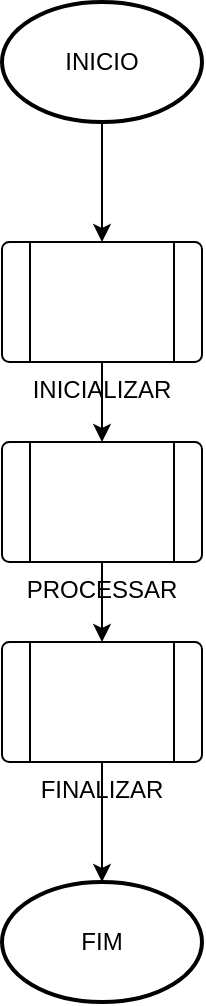 <mxfile version="25.0.3" pages="3">
  <diagram name="INICIO" id="QSqfLj0r9lLSeKXIZFz2">
    <mxGraphModel dx="1050" dy="607" grid="1" gridSize="10" guides="1" tooltips="1" connect="1" arrows="1" fold="1" page="1" pageScale="1" pageWidth="827" pageHeight="1169" math="0" shadow="0">
      <root>
        <mxCell id="0" />
        <mxCell id="1" parent="0" />
        <mxCell id="ox7Pd_0ZVN7DrNo74YWl-9" style="edgeStyle=orthogonalEdgeStyle;rounded=0;orthogonalLoop=1;jettySize=auto;html=1;exitX=0.5;exitY=1;exitDx=0;exitDy=0;exitPerimeter=0;entryX=0.5;entryY=0;entryDx=0;entryDy=0;" edge="1" parent="1" source="ox7Pd_0ZVN7DrNo74YWl-1" target="ox7Pd_0ZVN7DrNo74YWl-3">
          <mxGeometry relative="1" as="geometry" />
        </mxCell>
        <mxCell id="ox7Pd_0ZVN7DrNo74YWl-1" value="INICIO" style="strokeWidth=2;html=1;shape=mxgraph.flowchart.start_1;whiteSpace=wrap;" vertex="1" parent="1">
          <mxGeometry x="60" y="50" width="100" height="60" as="geometry" />
        </mxCell>
        <mxCell id="ox7Pd_0ZVN7DrNo74YWl-2" value="FIM" style="strokeWidth=2;html=1;shape=mxgraph.flowchart.start_1;whiteSpace=wrap;" vertex="1" parent="1">
          <mxGeometry x="60" y="490" width="100" height="60" as="geometry" />
        </mxCell>
        <mxCell id="ox7Pd_0ZVN7DrNo74YWl-6" style="edgeStyle=orthogonalEdgeStyle;rounded=0;orthogonalLoop=1;jettySize=auto;html=1;exitX=0.5;exitY=1;exitDx=0;exitDy=0;entryX=0.5;entryY=0;entryDx=0;entryDy=0;" edge="1" parent="1" source="ox7Pd_0ZVN7DrNo74YWl-3" target="ox7Pd_0ZVN7DrNo74YWl-4">
          <mxGeometry relative="1" as="geometry" />
        </mxCell>
        <mxCell id="ox7Pd_0ZVN7DrNo74YWl-3" value="INICIALIZAR" style="verticalLabelPosition=bottom;verticalAlign=top;html=1;shape=process;whiteSpace=wrap;rounded=1;size=0.14;arcSize=6;" vertex="1" parent="1">
          <mxGeometry x="60" y="170" width="100" height="60" as="geometry" />
        </mxCell>
        <mxCell id="ox7Pd_0ZVN7DrNo74YWl-7" style="edgeStyle=orthogonalEdgeStyle;rounded=0;orthogonalLoop=1;jettySize=auto;html=1;exitX=0.5;exitY=1;exitDx=0;exitDy=0;entryX=0.5;entryY=0;entryDx=0;entryDy=0;" edge="1" parent="1" source="ox7Pd_0ZVN7DrNo74YWl-4" target="ox7Pd_0ZVN7DrNo74YWl-5">
          <mxGeometry relative="1" as="geometry" />
        </mxCell>
        <mxCell id="ox7Pd_0ZVN7DrNo74YWl-4" value="PROCESSAR" style="verticalLabelPosition=bottom;verticalAlign=top;html=1;shape=process;whiteSpace=wrap;rounded=1;size=0.14;arcSize=6;" vertex="1" parent="1">
          <mxGeometry x="60" y="270" width="100" height="60" as="geometry" />
        </mxCell>
        <mxCell id="ox7Pd_0ZVN7DrNo74YWl-5" value="FINALIZAR" style="verticalLabelPosition=bottom;verticalAlign=top;html=1;shape=process;whiteSpace=wrap;rounded=1;size=0.14;arcSize=6;" vertex="1" parent="1">
          <mxGeometry x="60" y="370" width="100" height="60" as="geometry" />
        </mxCell>
        <mxCell id="ox7Pd_0ZVN7DrNo74YWl-8" style="edgeStyle=orthogonalEdgeStyle;rounded=0;orthogonalLoop=1;jettySize=auto;html=1;exitX=0.5;exitY=1;exitDx=0;exitDy=0;entryX=0.5;entryY=0;entryDx=0;entryDy=0;entryPerimeter=0;" edge="1" parent="1" source="ox7Pd_0ZVN7DrNo74YWl-5" target="ox7Pd_0ZVN7DrNo74YWl-2">
          <mxGeometry relative="1" as="geometry" />
        </mxCell>
      </root>
    </mxGraphModel>
  </diagram>
  <diagram id="2L03V23iICjIEpqKuV_A" name="INICIALIZAR">
    <mxGraphModel dx="1050" dy="607" grid="1" gridSize="10" guides="1" tooltips="1" connect="1" arrows="1" fold="1" page="1" pageScale="1" pageWidth="827" pageHeight="1169" math="0" shadow="0">
      <root>
        <mxCell id="0" />
        <mxCell id="1" parent="0" />
        <mxCell id="4DjjFToSUfk8hdh2NR9r-1" style="edgeStyle=orthogonalEdgeStyle;rounded=0;orthogonalLoop=1;jettySize=auto;html=1;exitX=0.5;exitY=1;exitDx=0;exitDy=0;exitPerimeter=0;" edge="1" parent="1" source="4DjjFToSUfk8hdh2NR9r-2" target="4DjjFToSUfk8hdh2NR9r-5">
          <mxGeometry relative="1" as="geometry" />
        </mxCell>
        <mxCell id="4DjjFToSUfk8hdh2NR9r-2" value="INICIALIZAR" style="strokeWidth=2;html=1;shape=mxgraph.flowchart.start_1;whiteSpace=wrap;" vertex="1" parent="1">
          <mxGeometry x="240" y="50" width="100" height="60" as="geometry" />
        </mxCell>
        <mxCell id="4DjjFToSUfk8hdh2NR9r-3" value="FIM" style="strokeWidth=2;html=1;shape=mxgraph.flowchart.start_1;whiteSpace=wrap;" vertex="1" parent="1">
          <mxGeometry x="240" y="490" width="100" height="60" as="geometry" />
        </mxCell>
        <mxCell id="4DjjFToSUfk8hdh2NR9r-4" value="NUM1&lt;div&gt;NUM2&lt;/div&gt;" style="html=1;strokeWidth=2;shape=manualInput;whiteSpace=wrap;rounded=1;size=26;arcSize=11;" vertex="1" parent="1">
          <mxGeometry x="230" y="330" width="100" height="60" as="geometry" />
        </mxCell>
        <mxCell id="4DjjFToSUfk8hdh2NR9r-5" value="NUM1&lt;div&gt;NUM2&lt;/div&gt;" style="shape=parallelogram;html=1;strokeWidth=2;perimeter=parallelogramPerimeter;whiteSpace=wrap;rounded=1;arcSize=12;size=0.23;" vertex="1" parent="1">
          <mxGeometry x="240" y="200" width="100" height="60" as="geometry" />
        </mxCell>
        <mxCell id="4DjjFToSUfk8hdh2NR9r-6" style="edgeStyle=orthogonalEdgeStyle;rounded=0;orthogonalLoop=1;jettySize=auto;html=1;exitX=0.5;exitY=1;exitDx=0;exitDy=0;entryX=0.607;entryY=0.118;entryDx=0;entryDy=0;entryPerimeter=0;" edge="1" parent="1" source="4DjjFToSUfk8hdh2NR9r-5" target="4DjjFToSUfk8hdh2NR9r-4">
          <mxGeometry relative="1" as="geometry" />
        </mxCell>
        <mxCell id="4DjjFToSUfk8hdh2NR9r-7" style="edgeStyle=orthogonalEdgeStyle;rounded=0;orthogonalLoop=1;jettySize=auto;html=1;exitX=0.5;exitY=1;exitDx=0;exitDy=0;entryX=0.4;entryY=-0.042;entryDx=0;entryDy=0;entryPerimeter=0;" edge="1" parent="1" source="4DjjFToSUfk8hdh2NR9r-4" target="4DjjFToSUfk8hdh2NR9r-3">
          <mxGeometry relative="1" as="geometry" />
        </mxCell>
      </root>
    </mxGraphModel>
  </diagram>
  <diagram id="ra_tza01eUEpOiBKGoTj" name="PROCESSAR">
    <mxGraphModel dx="1050" dy="607" grid="1" gridSize="10" guides="1" tooltips="1" connect="1" arrows="1" fold="1" page="1" pageScale="1" pageWidth="827" pageHeight="1169" math="0" shadow="0">
      <root>
        <mxCell id="0" />
        <mxCell id="1" parent="0" />
        <mxCell id="57crMHdtPmJ2WBZbyjDW-1" value="PROCESSAR" style="strokeWidth=2;html=1;shape=mxgraph.flowchart.start_1;whiteSpace=wrap;" vertex="1" parent="1">
          <mxGeometry x="20" y="30" width="100" height="60" as="geometry" />
        </mxCell>
        <mxCell id="57crMHdtPmJ2WBZbyjDW-2" value="FIM" style="strokeWidth=2;html=1;shape=mxgraph.flowchart.start_1;whiteSpace=wrap;" vertex="1" parent="1">
          <mxGeometry x="20" y="520" width="100" height="60" as="geometry" />
        </mxCell>
        <mxCell id="57crMHdtPmJ2WBZbyjDW-17" style="edgeStyle=orthogonalEdgeStyle;rounded=0;orthogonalLoop=1;jettySize=auto;html=1;exitX=0.5;exitY=1;exitDx=0;exitDy=0;exitPerimeter=0;entryX=0.5;entryY=0;entryDx=0;entryDy=0;" edge="1" parent="1" source="57crMHdtPmJ2WBZbyjDW-3" target="57crMHdtPmJ2WBZbyjDW-6">
          <mxGeometry relative="1" as="geometry" />
        </mxCell>
        <mxCell id="57crMHdtPmJ2WBZbyjDW-3" value="NUM1&lt;div&gt;NUM2&lt;/div&gt;" style="strokeWidth=2;html=1;shape=mxgraph.flowchart.display;whiteSpace=wrap;" vertex="1" parent="1">
          <mxGeometry x="20" y="120" width="100" height="60" as="geometry" />
        </mxCell>
        <mxCell id="57crMHdtPmJ2WBZbyjDW-4" value="RESULTADO = (NUM1 - NUM2)" style="rounded=1;whiteSpace=wrap;html=1;absoluteArcSize=1;arcSize=14;strokeWidth=2;" vertex="1" parent="1">
          <mxGeometry x="310" y="140" width="100" height="50" as="geometry" />
        </mxCell>
        <mxCell id="57crMHdtPmJ2WBZbyjDW-5" value="RES" style="strokeWidth=2;html=1;shape=mxgraph.flowchart.display;whiteSpace=wrap;" vertex="1" parent="1">
          <mxGeometry x="310" y="220" width="100" height="60" as="geometry" />
        </mxCell>
        <mxCell id="57crMHdtPmJ2WBZbyjDW-18" style="edgeStyle=orthogonalEdgeStyle;rounded=0;orthogonalLoop=1;jettySize=auto;html=1;exitX=0.5;exitY=1;exitDx=0;exitDy=0;" edge="1" parent="1" source="57crMHdtPmJ2WBZbyjDW-6">
          <mxGeometry relative="1" as="geometry">
            <mxPoint x="70" y="250" as="targetPoint" />
          </mxGeometry>
        </mxCell>
        <mxCell id="57crMHdtPmJ2WBZbyjDW-6" value="SOMA" style="verticalLabelPosition=bottom;verticalAlign=top;html=1;shape=process;whiteSpace=wrap;rounded=1;size=0.14;arcSize=6;" vertex="1" parent="1">
          <mxGeometry x="20" y="200" width="100" height="30" as="geometry" />
        </mxCell>
        <mxCell id="57crMHdtPmJ2WBZbyjDW-19" style="edgeStyle=orthogonalEdgeStyle;rounded=0;orthogonalLoop=1;jettySize=auto;html=1;exitX=0.5;exitY=1;exitDx=0;exitDy=0;entryX=0.5;entryY=0;entryDx=0;entryDy=0;" edge="1" parent="1" source="57crMHdtPmJ2WBZbyjDW-7" target="57crMHdtPmJ2WBZbyjDW-8">
          <mxGeometry relative="1" as="geometry" />
        </mxCell>
        <mxCell id="57crMHdtPmJ2WBZbyjDW-7" value="SUBTRACAO" style="verticalLabelPosition=bottom;verticalAlign=top;html=1;shape=process;whiteSpace=wrap;rounded=1;size=0.14;arcSize=6;" vertex="1" parent="1">
          <mxGeometry x="20" y="260" width="100" height="30" as="geometry" />
        </mxCell>
        <mxCell id="57crMHdtPmJ2WBZbyjDW-20" style="edgeStyle=orthogonalEdgeStyle;rounded=0;orthogonalLoop=1;jettySize=auto;html=1;exitX=0.5;exitY=1;exitDx=0;exitDy=0;entryX=0.5;entryY=0;entryDx=0;entryDy=0;" edge="1" parent="1" source="57crMHdtPmJ2WBZbyjDW-8" target="57crMHdtPmJ2WBZbyjDW-9">
          <mxGeometry relative="1" as="geometry" />
        </mxCell>
        <mxCell id="57crMHdtPmJ2WBZbyjDW-8" value="MULTIPLICACAO" style="verticalLabelPosition=bottom;verticalAlign=top;html=1;shape=process;whiteSpace=wrap;rounded=1;size=0.14;arcSize=6;" vertex="1" parent="1">
          <mxGeometry x="20" y="320" width="100" height="30" as="geometry" />
        </mxCell>
        <mxCell id="57crMHdtPmJ2WBZbyjDW-21" style="edgeStyle=orthogonalEdgeStyle;rounded=0;orthogonalLoop=1;jettySize=auto;html=1;exitX=0.5;exitY=1;exitDx=0;exitDy=0;entryX=0.5;entryY=0;entryDx=0;entryDy=0;" edge="1" parent="1" source="57crMHdtPmJ2WBZbyjDW-9" target="57crMHdtPmJ2WBZbyjDW-10">
          <mxGeometry relative="1" as="geometry" />
        </mxCell>
        <mxCell id="57crMHdtPmJ2WBZbyjDW-9" value="DIVISAO" style="verticalLabelPosition=bottom;verticalAlign=top;html=1;shape=process;whiteSpace=wrap;rounded=1;size=0.14;arcSize=6;" vertex="1" parent="1">
          <mxGeometry x="20" y="390" width="100" height="30" as="geometry" />
        </mxCell>
        <mxCell id="57crMHdtPmJ2WBZbyjDW-10" value="MEDIA" style="verticalLabelPosition=bottom;verticalAlign=top;html=1;shape=process;whiteSpace=wrap;rounded=1;size=0.14;arcSize=6;" vertex="1" parent="1">
          <mxGeometry x="20" y="460" width="100" height="30" as="geometry" />
        </mxCell>
        <mxCell id="57crMHdtPmJ2WBZbyjDW-11" value="SUBTRAIR" style="strokeWidth=2;html=1;shape=mxgraph.flowchart.start_1;whiteSpace=wrap;" vertex="1" parent="1">
          <mxGeometry x="314" y="40" width="100" height="60" as="geometry" />
        </mxCell>
        <mxCell id="57crMHdtPmJ2WBZbyjDW-12" value="FIM" style="strokeWidth=2;html=1;shape=mxgraph.flowchart.start_1;whiteSpace=wrap;" vertex="1" parent="1">
          <mxGeometry x="314" y="320" width="100" height="60" as="geometry" />
        </mxCell>
        <mxCell id="57crMHdtPmJ2WBZbyjDW-13" style="edgeStyle=orthogonalEdgeStyle;rounded=0;orthogonalLoop=1;jettySize=auto;html=1;exitX=0.5;exitY=1;exitDx=0;exitDy=0;exitPerimeter=0;entryX=0.579;entryY=-0.048;entryDx=0;entryDy=0;entryPerimeter=0;" edge="1" parent="1" source="57crMHdtPmJ2WBZbyjDW-11" target="57crMHdtPmJ2WBZbyjDW-4">
          <mxGeometry relative="1" as="geometry" />
        </mxCell>
        <mxCell id="57crMHdtPmJ2WBZbyjDW-14" style="edgeStyle=orthogonalEdgeStyle;rounded=0;orthogonalLoop=1;jettySize=auto;html=1;exitX=0.5;exitY=1;exitDx=0;exitDy=0;entryX=0.5;entryY=0;entryDx=0;entryDy=0;entryPerimeter=0;" edge="1" parent="1" source="57crMHdtPmJ2WBZbyjDW-4" target="57crMHdtPmJ2WBZbyjDW-5">
          <mxGeometry relative="1" as="geometry" />
        </mxCell>
        <mxCell id="57crMHdtPmJ2WBZbyjDW-15" style="edgeStyle=orthogonalEdgeStyle;rounded=0;orthogonalLoop=1;jettySize=auto;html=1;exitX=0.5;exitY=1;exitDx=0;exitDy=0;exitPerimeter=0;entryX=0.421;entryY=-0.018;entryDx=0;entryDy=0;entryPerimeter=0;" edge="1" parent="1" source="57crMHdtPmJ2WBZbyjDW-5" target="57crMHdtPmJ2WBZbyjDW-12">
          <mxGeometry relative="1" as="geometry" />
        </mxCell>
        <mxCell id="57crMHdtPmJ2WBZbyjDW-16" style="edgeStyle=orthogonalEdgeStyle;rounded=0;orthogonalLoop=1;jettySize=auto;html=1;exitX=0.5;exitY=1;exitDx=0;exitDy=0;exitPerimeter=0;entryX=0.5;entryY=0;entryDx=0;entryDy=0;entryPerimeter=0;" edge="1" parent="1" source="57crMHdtPmJ2WBZbyjDW-1" target="57crMHdtPmJ2WBZbyjDW-3">
          <mxGeometry relative="1" as="geometry" />
        </mxCell>
        <mxCell id="57crMHdtPmJ2WBZbyjDW-22" style="edgeStyle=orthogonalEdgeStyle;rounded=0;orthogonalLoop=1;jettySize=auto;html=1;exitX=0.5;exitY=1;exitDx=0;exitDy=0;entryX=0.5;entryY=0;entryDx=0;entryDy=0;entryPerimeter=0;" edge="1" parent="1" source="57crMHdtPmJ2WBZbyjDW-10" target="57crMHdtPmJ2WBZbyjDW-2">
          <mxGeometry relative="1" as="geometry" />
        </mxCell>
        <mxCell id="57crMHdtPmJ2WBZbyjDW-29" value="RESULTADO = (NUM1 * NUM2)" style="rounded=1;whiteSpace=wrap;html=1;absoluteArcSize=1;arcSize=14;strokeWidth=2;" vertex="1" parent="1">
          <mxGeometry x="440" y="140" width="100" height="50" as="geometry" />
        </mxCell>
        <mxCell id="57crMHdtPmJ2WBZbyjDW-30" value="RES" style="strokeWidth=2;html=1;shape=mxgraph.flowchart.display;whiteSpace=wrap;" vertex="1" parent="1">
          <mxGeometry x="440" y="220" width="100" height="60" as="geometry" />
        </mxCell>
        <mxCell id="57crMHdtPmJ2WBZbyjDW-31" value="MULTIPLCAR" style="strokeWidth=2;html=1;shape=mxgraph.flowchart.start_1;whiteSpace=wrap;" vertex="1" parent="1">
          <mxGeometry x="444" y="40" width="100" height="60" as="geometry" />
        </mxCell>
        <mxCell id="57crMHdtPmJ2WBZbyjDW-32" value="FIM" style="strokeWidth=2;html=1;shape=mxgraph.flowchart.start_1;whiteSpace=wrap;" vertex="1" parent="1">
          <mxGeometry x="444" y="320" width="100" height="60" as="geometry" />
        </mxCell>
        <mxCell id="57crMHdtPmJ2WBZbyjDW-33" style="edgeStyle=orthogonalEdgeStyle;rounded=0;orthogonalLoop=1;jettySize=auto;html=1;exitX=0.5;exitY=1;exitDx=0;exitDy=0;exitPerimeter=0;entryX=0.579;entryY=-0.048;entryDx=0;entryDy=0;entryPerimeter=0;" edge="1" parent="1" source="57crMHdtPmJ2WBZbyjDW-31" target="57crMHdtPmJ2WBZbyjDW-29">
          <mxGeometry relative="1" as="geometry" />
        </mxCell>
        <mxCell id="57crMHdtPmJ2WBZbyjDW-34" style="edgeStyle=orthogonalEdgeStyle;rounded=0;orthogonalLoop=1;jettySize=auto;html=1;exitX=0.5;exitY=1;exitDx=0;exitDy=0;entryX=0.5;entryY=0;entryDx=0;entryDy=0;entryPerimeter=0;" edge="1" parent="1" source="57crMHdtPmJ2WBZbyjDW-29" target="57crMHdtPmJ2WBZbyjDW-30">
          <mxGeometry relative="1" as="geometry" />
        </mxCell>
        <mxCell id="57crMHdtPmJ2WBZbyjDW-35" style="edgeStyle=orthogonalEdgeStyle;rounded=0;orthogonalLoop=1;jettySize=auto;html=1;exitX=0.5;exitY=1;exitDx=0;exitDy=0;exitPerimeter=0;entryX=0.421;entryY=-0.018;entryDx=0;entryDy=0;entryPerimeter=0;" edge="1" parent="1" source="57crMHdtPmJ2WBZbyjDW-30" target="57crMHdtPmJ2WBZbyjDW-32">
          <mxGeometry relative="1" as="geometry" />
        </mxCell>
        <mxCell id="57crMHdtPmJ2WBZbyjDW-36" value="RESULTADO = (NUM1 / NUM2)" style="rounded=1;whiteSpace=wrap;html=1;absoluteArcSize=1;arcSize=14;strokeWidth=2;" vertex="1" parent="1">
          <mxGeometry x="570" y="140" width="100" height="50" as="geometry" />
        </mxCell>
        <mxCell id="57crMHdtPmJ2WBZbyjDW-37" value="RES" style="strokeWidth=2;html=1;shape=mxgraph.flowchart.display;whiteSpace=wrap;" vertex="1" parent="1">
          <mxGeometry x="570" y="220" width="100" height="60" as="geometry" />
        </mxCell>
        <mxCell id="57crMHdtPmJ2WBZbyjDW-38" value="DIVIDIR" style="strokeWidth=2;html=1;shape=mxgraph.flowchart.start_1;whiteSpace=wrap;" vertex="1" parent="1">
          <mxGeometry x="574" y="40" width="100" height="60" as="geometry" />
        </mxCell>
        <mxCell id="57crMHdtPmJ2WBZbyjDW-39" value="FIM" style="strokeWidth=2;html=1;shape=mxgraph.flowchart.start_1;whiteSpace=wrap;" vertex="1" parent="1">
          <mxGeometry x="574" y="320" width="100" height="60" as="geometry" />
        </mxCell>
        <mxCell id="57crMHdtPmJ2WBZbyjDW-40" style="edgeStyle=orthogonalEdgeStyle;rounded=0;orthogonalLoop=1;jettySize=auto;html=1;exitX=0.5;exitY=1;exitDx=0;exitDy=0;exitPerimeter=0;entryX=0.579;entryY=-0.048;entryDx=0;entryDy=0;entryPerimeter=0;" edge="1" parent="1" source="57crMHdtPmJ2WBZbyjDW-38" target="57crMHdtPmJ2WBZbyjDW-36">
          <mxGeometry relative="1" as="geometry" />
        </mxCell>
        <mxCell id="57crMHdtPmJ2WBZbyjDW-41" style="edgeStyle=orthogonalEdgeStyle;rounded=0;orthogonalLoop=1;jettySize=auto;html=1;exitX=0.5;exitY=1;exitDx=0;exitDy=0;entryX=0.5;entryY=0;entryDx=0;entryDy=0;entryPerimeter=0;" edge="1" parent="1" source="57crMHdtPmJ2WBZbyjDW-36" target="57crMHdtPmJ2WBZbyjDW-37">
          <mxGeometry relative="1" as="geometry" />
        </mxCell>
        <mxCell id="57crMHdtPmJ2WBZbyjDW-42" style="edgeStyle=orthogonalEdgeStyle;rounded=0;orthogonalLoop=1;jettySize=auto;html=1;exitX=0.5;exitY=1;exitDx=0;exitDy=0;exitPerimeter=0;entryX=0.421;entryY=-0.018;entryDx=0;entryDy=0;entryPerimeter=0;" edge="1" parent="1" source="57crMHdtPmJ2WBZbyjDW-37" target="57crMHdtPmJ2WBZbyjDW-39">
          <mxGeometry relative="1" as="geometry" />
        </mxCell>
        <mxCell id="57crMHdtPmJ2WBZbyjDW-43" value="RESULTADO = (NUM1 + NUM2) / 2" style="rounded=1;whiteSpace=wrap;html=1;absoluteArcSize=1;arcSize=14;strokeWidth=2;" vertex="1" parent="1">
          <mxGeometry x="700" y="145" width="100" height="50" as="geometry" />
        </mxCell>
        <mxCell id="57crMHdtPmJ2WBZbyjDW-44" value="RES" style="strokeWidth=2;html=1;shape=mxgraph.flowchart.display;whiteSpace=wrap;" vertex="1" parent="1">
          <mxGeometry x="700" y="225" width="100" height="60" as="geometry" />
        </mxCell>
        <mxCell id="57crMHdtPmJ2WBZbyjDW-45" value="MEDIA" style="strokeWidth=2;html=1;shape=mxgraph.flowchart.start_1;whiteSpace=wrap;" vertex="1" parent="1">
          <mxGeometry x="704" y="45" width="100" height="60" as="geometry" />
        </mxCell>
        <mxCell id="57crMHdtPmJ2WBZbyjDW-46" value="FIM" style="strokeWidth=2;html=1;shape=mxgraph.flowchart.start_1;whiteSpace=wrap;" vertex="1" parent="1">
          <mxGeometry x="704" y="325" width="100" height="60" as="geometry" />
        </mxCell>
        <mxCell id="57crMHdtPmJ2WBZbyjDW-47" style="edgeStyle=orthogonalEdgeStyle;rounded=0;orthogonalLoop=1;jettySize=auto;html=1;exitX=0.5;exitY=1;exitDx=0;exitDy=0;exitPerimeter=0;entryX=0.579;entryY=-0.048;entryDx=0;entryDy=0;entryPerimeter=0;" edge="1" parent="1">
          <mxGeometry relative="1" as="geometry">
            <mxPoint x="754" y="115" as="sourcePoint" />
            <mxPoint x="757.9" y="152.6" as="targetPoint" />
          </mxGeometry>
        </mxCell>
        <mxCell id="57crMHdtPmJ2WBZbyjDW-48" style="edgeStyle=orthogonalEdgeStyle;rounded=0;orthogonalLoop=1;jettySize=auto;html=1;exitX=0.5;exitY=1;exitDx=0;exitDy=0;entryX=0.5;entryY=0;entryDx=0;entryDy=0;entryPerimeter=0;" edge="1" parent="1">
          <mxGeometry relative="1" as="geometry">
            <mxPoint x="750" y="205" as="sourcePoint" />
            <mxPoint x="750" y="235" as="targetPoint" />
          </mxGeometry>
        </mxCell>
        <mxCell id="57crMHdtPmJ2WBZbyjDW-49" style="edgeStyle=orthogonalEdgeStyle;rounded=0;orthogonalLoop=1;jettySize=auto;html=1;exitX=0.5;exitY=1;exitDx=0;exitDy=0;exitPerimeter=0;entryX=0.421;entryY=-0.018;entryDx=0;entryDy=0;entryPerimeter=0;" edge="1" parent="1">
          <mxGeometry relative="1" as="geometry">
            <mxPoint x="750" y="295" as="sourcePoint" />
            <mxPoint x="746.1" y="333.92" as="targetPoint" />
          </mxGeometry>
        </mxCell>
        <mxCell id="57crMHdtPmJ2WBZbyjDW-50" value="RESULTADO = (NUM1 + NUM2)" style="rounded=1;whiteSpace=wrap;html=1;absoluteArcSize=1;arcSize=14;strokeWidth=2;" vertex="1" parent="1">
          <mxGeometry x="180" y="140" width="100" height="50" as="geometry" />
        </mxCell>
        <mxCell id="57crMHdtPmJ2WBZbyjDW-51" value="RES" style="strokeWidth=2;html=1;shape=mxgraph.flowchart.display;whiteSpace=wrap;" vertex="1" parent="1">
          <mxGeometry x="180" y="220" width="100" height="60" as="geometry" />
        </mxCell>
        <mxCell id="57crMHdtPmJ2WBZbyjDW-52" value="SOMA" style="strokeWidth=2;html=1;shape=mxgraph.flowchart.start_1;whiteSpace=wrap;" vertex="1" parent="1">
          <mxGeometry x="184" y="40" width="100" height="60" as="geometry" />
        </mxCell>
        <mxCell id="57crMHdtPmJ2WBZbyjDW-53" value="FIM" style="strokeWidth=2;html=1;shape=mxgraph.flowchart.start_1;whiteSpace=wrap;" vertex="1" parent="1">
          <mxGeometry x="184" y="320" width="100" height="60" as="geometry" />
        </mxCell>
        <mxCell id="57crMHdtPmJ2WBZbyjDW-54" style="edgeStyle=orthogonalEdgeStyle;rounded=0;orthogonalLoop=1;jettySize=auto;html=1;exitX=0.5;exitY=1;exitDx=0;exitDy=0;exitPerimeter=0;entryX=0.579;entryY=-0.048;entryDx=0;entryDy=0;entryPerimeter=0;" edge="1" parent="1" source="57crMHdtPmJ2WBZbyjDW-52" target="57crMHdtPmJ2WBZbyjDW-50">
          <mxGeometry relative="1" as="geometry" />
        </mxCell>
        <mxCell id="57crMHdtPmJ2WBZbyjDW-55" style="edgeStyle=orthogonalEdgeStyle;rounded=0;orthogonalLoop=1;jettySize=auto;html=1;exitX=0.5;exitY=1;exitDx=0;exitDy=0;entryX=0.5;entryY=0;entryDx=0;entryDy=0;entryPerimeter=0;" edge="1" parent="1" source="57crMHdtPmJ2WBZbyjDW-50" target="57crMHdtPmJ2WBZbyjDW-51">
          <mxGeometry relative="1" as="geometry" />
        </mxCell>
        <mxCell id="57crMHdtPmJ2WBZbyjDW-56" style="edgeStyle=orthogonalEdgeStyle;rounded=0;orthogonalLoop=1;jettySize=auto;html=1;exitX=0.5;exitY=1;exitDx=0;exitDy=0;exitPerimeter=0;entryX=0.421;entryY=-0.018;entryDx=0;entryDy=0;entryPerimeter=0;" edge="1" parent="1" source="57crMHdtPmJ2WBZbyjDW-51" target="57crMHdtPmJ2WBZbyjDW-53">
          <mxGeometry relative="1" as="geometry" />
        </mxCell>
      </root>
    </mxGraphModel>
  </diagram>
</mxfile>
